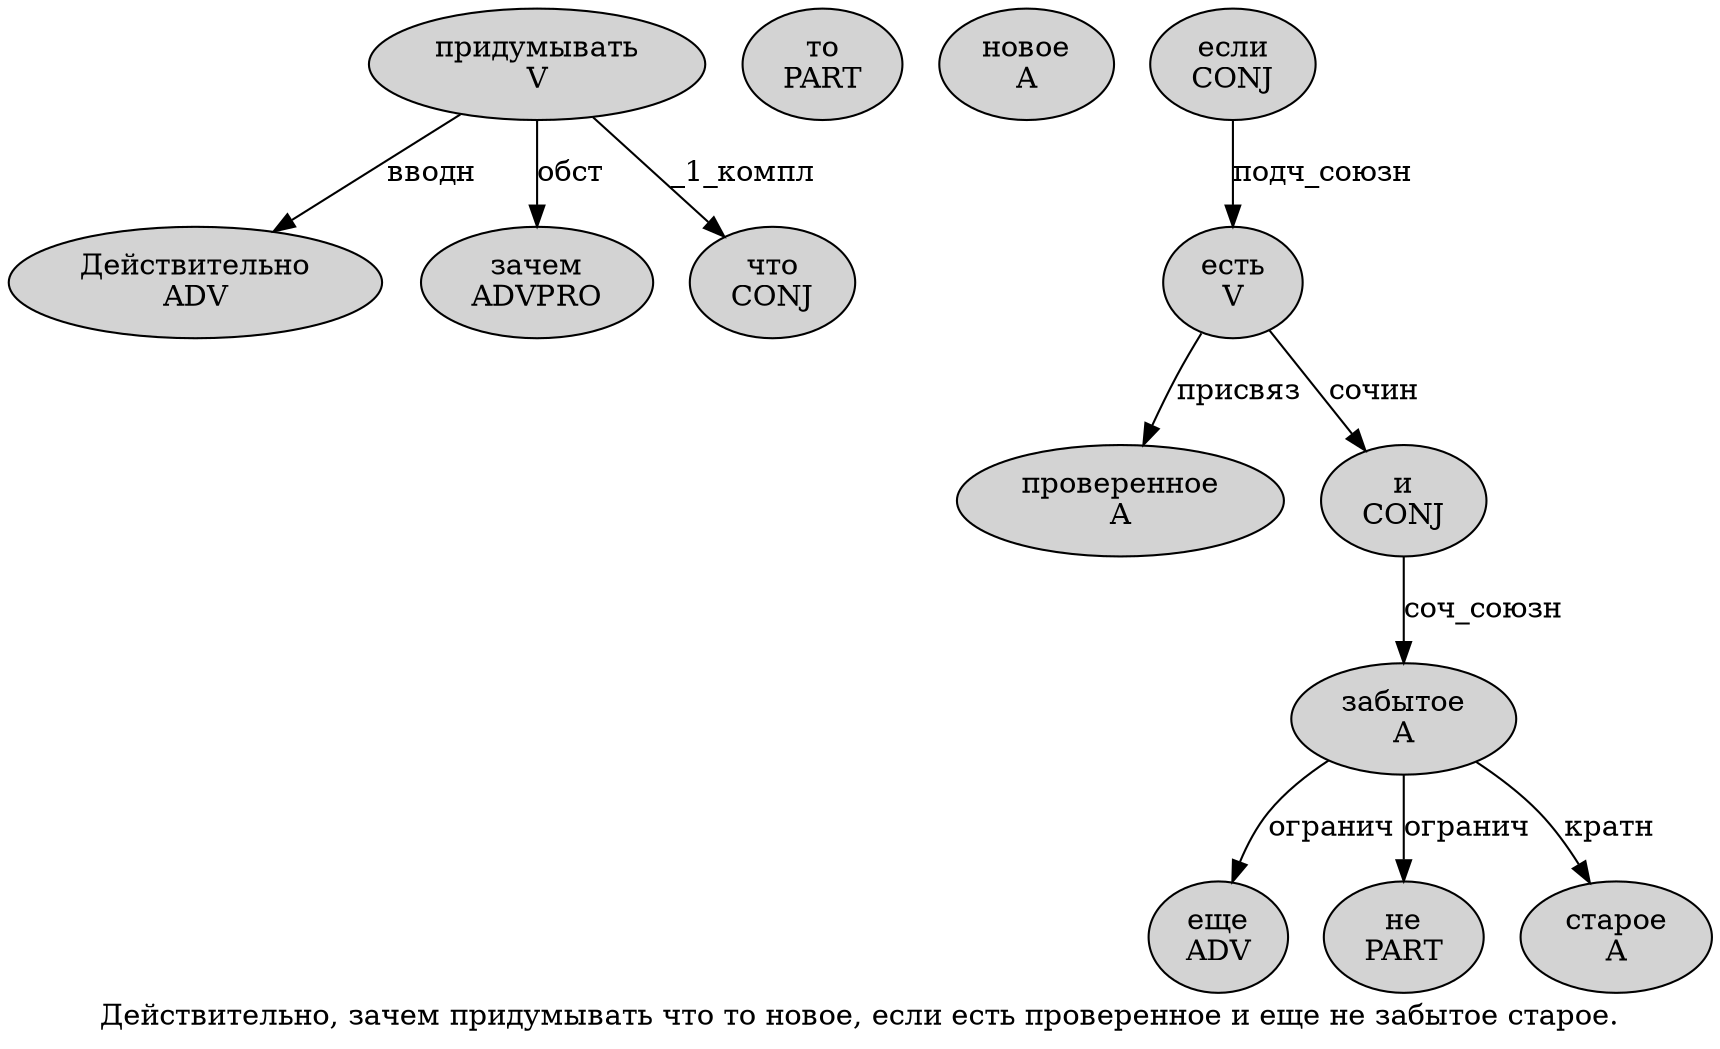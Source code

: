 digraph SENTENCE_4836 {
	graph [label="Действительно, зачем придумывать что то новое, если есть проверенное и еще не забытое старое."]
	node [style=filled]
		0 [label="Действительно
ADV" color="" fillcolor=lightgray penwidth=1 shape=ellipse]
		2 [label="зачем
ADVPRO" color="" fillcolor=lightgray penwidth=1 shape=ellipse]
		3 [label="придумывать
V" color="" fillcolor=lightgray penwidth=1 shape=ellipse]
		4 [label="что
CONJ" color="" fillcolor=lightgray penwidth=1 shape=ellipse]
		5 [label="то
PART" color="" fillcolor=lightgray penwidth=1 shape=ellipse]
		6 [label="новое
A" color="" fillcolor=lightgray penwidth=1 shape=ellipse]
		8 [label="если
CONJ" color="" fillcolor=lightgray penwidth=1 shape=ellipse]
		9 [label="есть
V" color="" fillcolor=lightgray penwidth=1 shape=ellipse]
		10 [label="проверенное
A" color="" fillcolor=lightgray penwidth=1 shape=ellipse]
		11 [label="и
CONJ" color="" fillcolor=lightgray penwidth=1 shape=ellipse]
		12 [label="еще
ADV" color="" fillcolor=lightgray penwidth=1 shape=ellipse]
		13 [label="не
PART" color="" fillcolor=lightgray penwidth=1 shape=ellipse]
		14 [label="забытое
A" color="" fillcolor=lightgray penwidth=1 shape=ellipse]
		15 [label="старое
A" color="" fillcolor=lightgray penwidth=1 shape=ellipse]
			9 -> 10 [label="присвяз"]
			9 -> 11 [label="сочин"]
			8 -> 9 [label="подч_союзн"]
			11 -> 14 [label="соч_союзн"]
			3 -> 0 [label="вводн"]
			3 -> 2 [label="обст"]
			3 -> 4 [label="_1_компл"]
			14 -> 12 [label="огранич"]
			14 -> 13 [label="огранич"]
			14 -> 15 [label="кратн"]
}